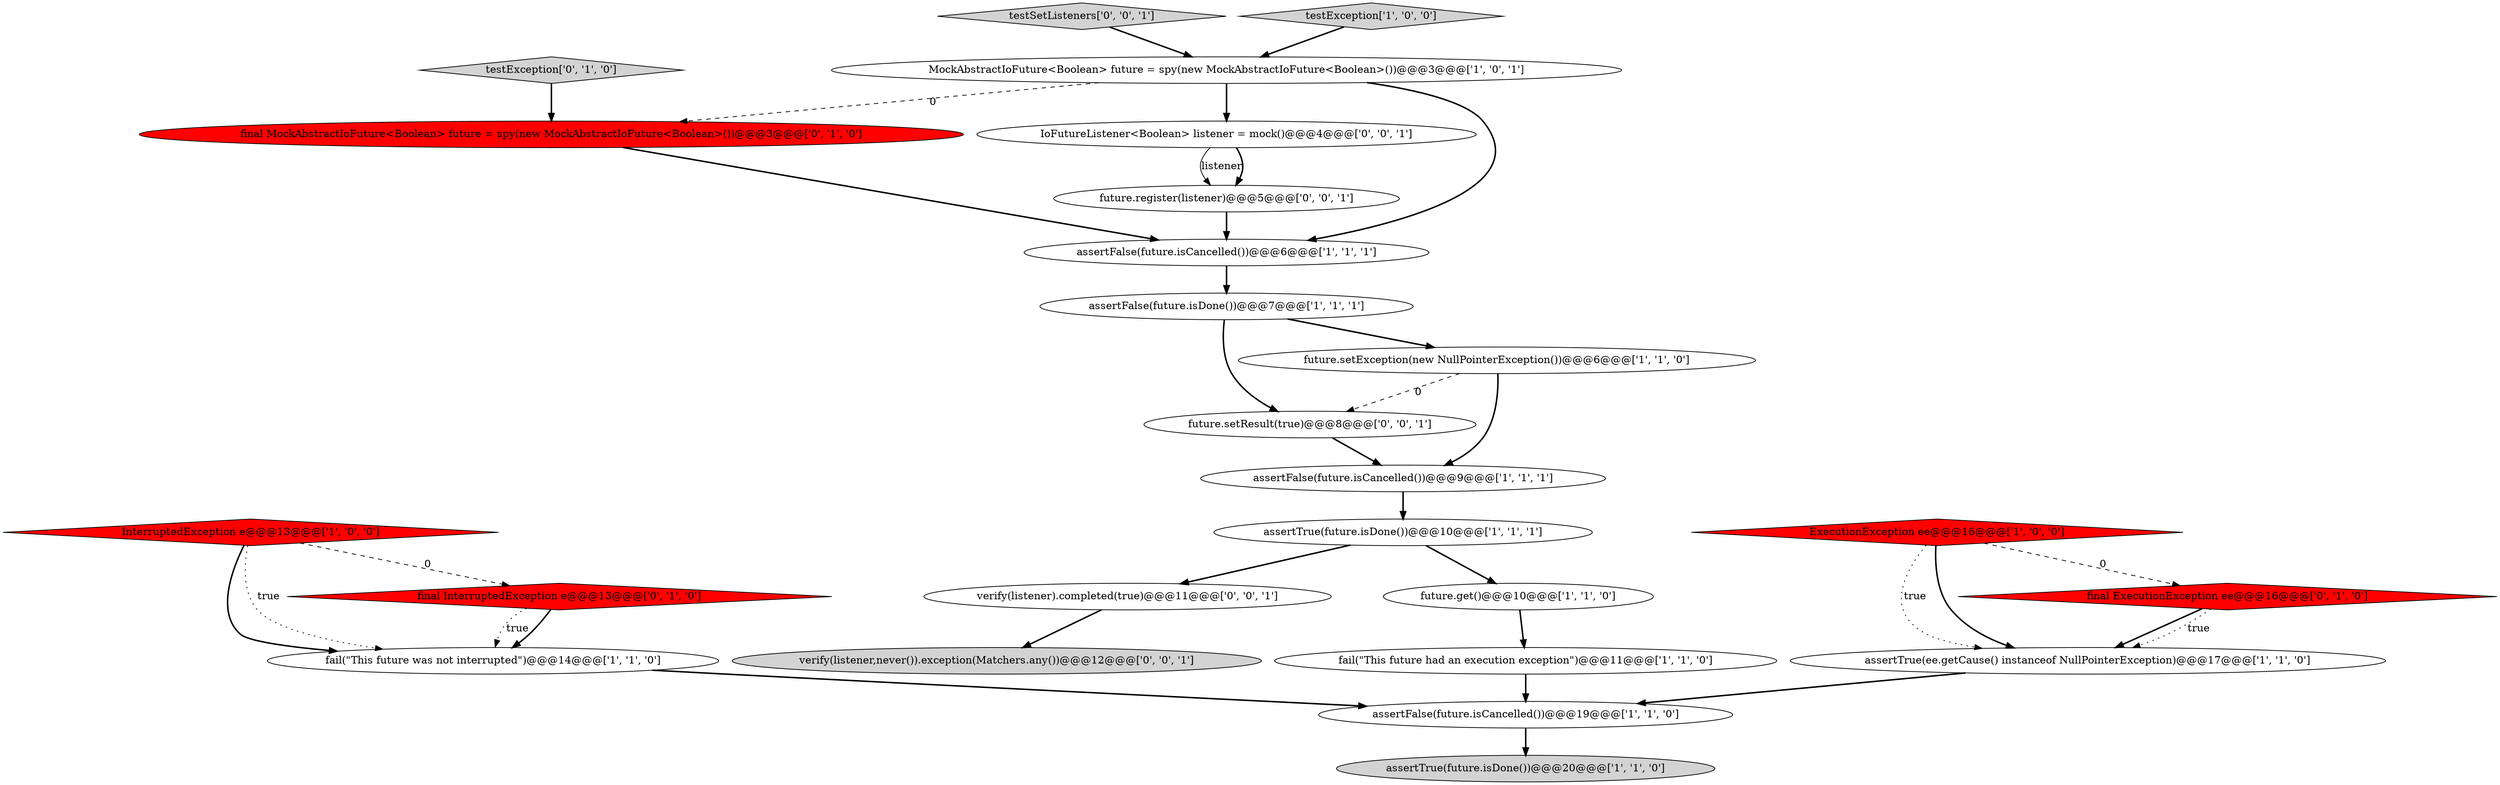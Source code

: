 digraph {
3 [style = filled, label = "assertTrue(future.isDone())@@@20@@@['1', '1', '0']", fillcolor = lightgray, shape = ellipse image = "AAA0AAABBB1BBB"];
9 [style = filled, label = "fail(\"This future was not interrupted\")@@@14@@@['1', '1', '0']", fillcolor = white, shape = ellipse image = "AAA0AAABBB1BBB"];
6 [style = filled, label = "assertFalse(future.isCancelled())@@@19@@@['1', '1', '0']", fillcolor = white, shape = ellipse image = "AAA0AAABBB1BBB"];
23 [style = filled, label = "future.register(listener)@@@5@@@['0', '0', '1']", fillcolor = white, shape = ellipse image = "AAA0AAABBB3BBB"];
17 [style = filled, label = "final MockAbstractIoFuture<Boolean> future = spy(new MockAbstractIoFuture<Boolean>())@@@3@@@['0', '1', '0']", fillcolor = red, shape = ellipse image = "AAA1AAABBB2BBB"];
20 [style = filled, label = "testSetListeners['0', '0', '1']", fillcolor = lightgray, shape = diamond image = "AAA0AAABBB3BBB"];
12 [style = filled, label = "ExecutionException ee@@@16@@@['1', '0', '0']", fillcolor = red, shape = diamond image = "AAA1AAABBB1BBB"];
1 [style = filled, label = "MockAbstractIoFuture<Boolean> future = spy(new MockAbstractIoFuture<Boolean>())@@@3@@@['1', '0', '1']", fillcolor = white, shape = ellipse image = "AAA0AAABBB1BBB"];
16 [style = filled, label = "testException['0', '1', '0']", fillcolor = lightgray, shape = diamond image = "AAA0AAABBB2BBB"];
21 [style = filled, label = "future.setResult(true)@@@8@@@['0', '0', '1']", fillcolor = white, shape = ellipse image = "AAA0AAABBB3BBB"];
19 [style = filled, label = "verify(listener).completed(true)@@@11@@@['0', '0', '1']", fillcolor = white, shape = ellipse image = "AAA0AAABBB3BBB"];
22 [style = filled, label = "IoFutureListener<Boolean> listener = mock()@@@4@@@['0', '0', '1']", fillcolor = white, shape = ellipse image = "AAA0AAABBB3BBB"];
11 [style = filled, label = "future.get()@@@10@@@['1', '1', '0']", fillcolor = white, shape = ellipse image = "AAA0AAABBB1BBB"];
10 [style = filled, label = "fail(\"This future had an execution exception\")@@@11@@@['1', '1', '0']", fillcolor = white, shape = ellipse image = "AAA0AAABBB1BBB"];
2 [style = filled, label = "assertTrue(ee.getCause() instanceof NullPointerException)@@@17@@@['1', '1', '0']", fillcolor = white, shape = ellipse image = "AAA0AAABBB1BBB"];
13 [style = filled, label = "testException['1', '0', '0']", fillcolor = lightgray, shape = diamond image = "AAA0AAABBB1BBB"];
18 [style = filled, label = "final ExecutionException ee@@@16@@@['0', '1', '0']", fillcolor = red, shape = diamond image = "AAA1AAABBB2BBB"];
4 [style = filled, label = "assertFalse(future.isCancelled())@@@6@@@['1', '1', '1']", fillcolor = white, shape = ellipse image = "AAA0AAABBB1BBB"];
14 [style = filled, label = "assertFalse(future.isDone())@@@7@@@['1', '1', '1']", fillcolor = white, shape = ellipse image = "AAA0AAABBB1BBB"];
8 [style = filled, label = "InterruptedException e@@@13@@@['1', '0', '0']", fillcolor = red, shape = diamond image = "AAA1AAABBB1BBB"];
15 [style = filled, label = "final InterruptedException e@@@13@@@['0', '1', '0']", fillcolor = red, shape = diamond image = "AAA1AAABBB2BBB"];
7 [style = filled, label = "assertTrue(future.isDone())@@@10@@@['1', '1', '1']", fillcolor = white, shape = ellipse image = "AAA0AAABBB1BBB"];
5 [style = filled, label = "future.setException(new NullPointerException())@@@6@@@['1', '1', '0']", fillcolor = white, shape = ellipse image = "AAA0AAABBB1BBB"];
0 [style = filled, label = "assertFalse(future.isCancelled())@@@9@@@['1', '1', '1']", fillcolor = white, shape = ellipse image = "AAA0AAABBB1BBB"];
24 [style = filled, label = "verify(listener,never()).exception(Matchers.any())@@@12@@@['0', '0', '1']", fillcolor = lightgray, shape = ellipse image = "AAA0AAABBB3BBB"];
6->3 [style = bold, label=""];
1->4 [style = bold, label=""];
4->14 [style = bold, label=""];
7->11 [style = bold, label=""];
21->0 [style = bold, label=""];
22->23 [style = solid, label="listener"];
2->6 [style = bold, label=""];
8->15 [style = dashed, label="0"];
12->2 [style = dotted, label="true"];
23->4 [style = bold, label=""];
16->17 [style = bold, label=""];
20->1 [style = bold, label=""];
18->2 [style = bold, label=""];
22->23 [style = bold, label=""];
10->6 [style = bold, label=""];
13->1 [style = bold, label=""];
15->9 [style = dotted, label="true"];
9->6 [style = bold, label=""];
0->7 [style = bold, label=""];
1->22 [style = bold, label=""];
19->24 [style = bold, label=""];
12->2 [style = bold, label=""];
1->17 [style = dashed, label="0"];
5->0 [style = bold, label=""];
11->10 [style = bold, label=""];
15->9 [style = bold, label=""];
8->9 [style = bold, label=""];
5->21 [style = dashed, label="0"];
12->18 [style = dashed, label="0"];
8->9 [style = dotted, label="true"];
14->21 [style = bold, label=""];
7->19 [style = bold, label=""];
17->4 [style = bold, label=""];
18->2 [style = dotted, label="true"];
14->5 [style = bold, label=""];
}
